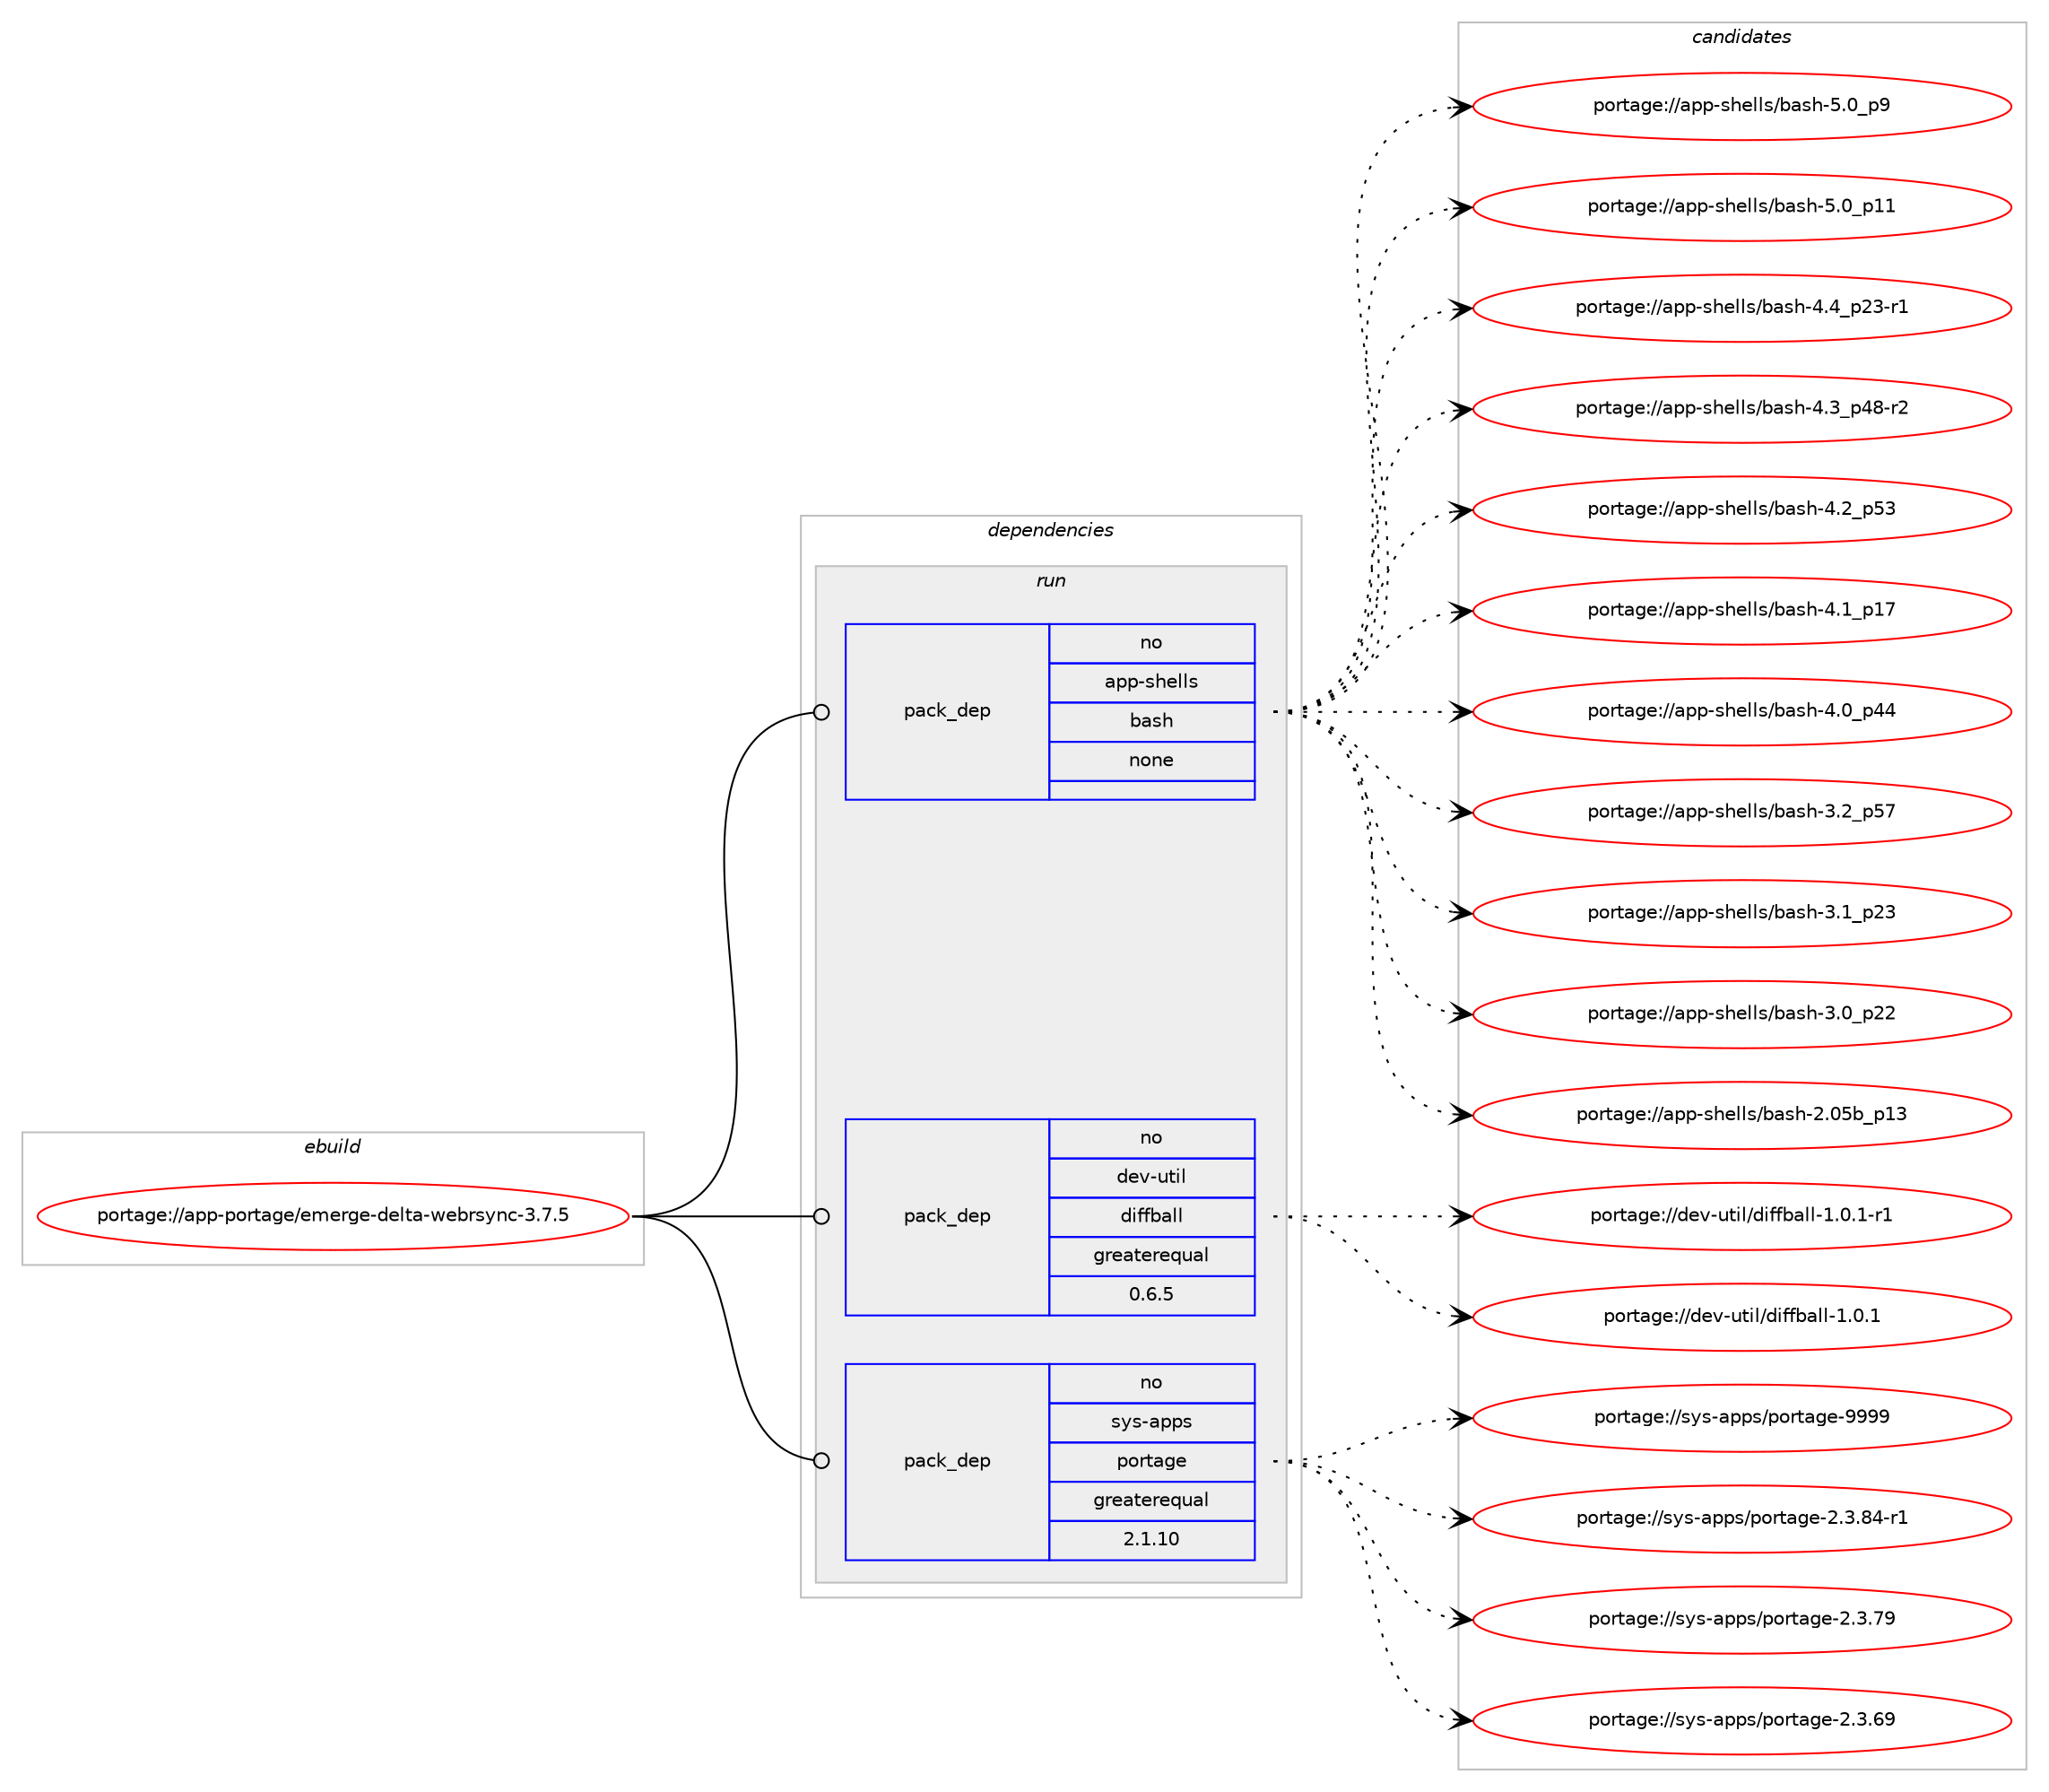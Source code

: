 digraph prolog {

# *************
# Graph options
# *************

newrank=true;
concentrate=true;
compound=true;
graph [rankdir=LR,fontname=Helvetica,fontsize=10,ranksep=1.5];#, ranksep=2.5, nodesep=0.2];
edge  [arrowhead=vee];
node  [fontname=Helvetica,fontsize=10];

# **********
# The ebuild
# **********

subgraph cluster_leftcol {
color=gray;
label=<<i>ebuild</i>>;
id [label="portage://app-portage/emerge-delta-webrsync-3.7.5", color=red, width=4, href="../app-portage/emerge-delta-webrsync-3.7.5.svg"];
}

# ****************
# The dependencies
# ****************

subgraph cluster_midcol {
color=gray;
label=<<i>dependencies</i>>;
subgraph cluster_compile {
fillcolor="#eeeeee";
style=filled;
label=<<i>compile</i>>;
}
subgraph cluster_compileandrun {
fillcolor="#eeeeee";
style=filled;
label=<<i>compile and run</i>>;
}
subgraph cluster_run {
fillcolor="#eeeeee";
style=filled;
label=<<i>run</i>>;
subgraph pack453067 {
dependency602485 [label=<<TABLE BORDER="0" CELLBORDER="1" CELLSPACING="0" CELLPADDING="4" WIDTH="220"><TR><TD ROWSPAN="6" CELLPADDING="30">pack_dep</TD></TR><TR><TD WIDTH="110">no</TD></TR><TR><TD>app-shells</TD></TR><TR><TD>bash</TD></TR><TR><TD>none</TD></TR><TR><TD></TD></TR></TABLE>>, shape=none, color=blue];
}
id:e -> dependency602485:w [weight=20,style="solid",arrowhead="odot"];
subgraph pack453068 {
dependency602486 [label=<<TABLE BORDER="0" CELLBORDER="1" CELLSPACING="0" CELLPADDING="4" WIDTH="220"><TR><TD ROWSPAN="6" CELLPADDING="30">pack_dep</TD></TR><TR><TD WIDTH="110">no</TD></TR><TR><TD>dev-util</TD></TR><TR><TD>diffball</TD></TR><TR><TD>greaterequal</TD></TR><TR><TD>0.6.5</TD></TR></TABLE>>, shape=none, color=blue];
}
id:e -> dependency602486:w [weight=20,style="solid",arrowhead="odot"];
subgraph pack453069 {
dependency602487 [label=<<TABLE BORDER="0" CELLBORDER="1" CELLSPACING="0" CELLPADDING="4" WIDTH="220"><TR><TD ROWSPAN="6" CELLPADDING="30">pack_dep</TD></TR><TR><TD WIDTH="110">no</TD></TR><TR><TD>sys-apps</TD></TR><TR><TD>portage</TD></TR><TR><TD>greaterequal</TD></TR><TR><TD>2.1.10</TD></TR></TABLE>>, shape=none, color=blue];
}
id:e -> dependency602487:w [weight=20,style="solid",arrowhead="odot"];
}
}

# **************
# The candidates
# **************

subgraph cluster_choices {
rank=same;
color=gray;
label=<<i>candidates</i>>;

subgraph choice453067 {
color=black;
nodesep=1;
choice9711211245115104101108108115479897115104455346489511257 [label="portage://app-shells/bash-5.0_p9", color=red, width=4,href="../app-shells/bash-5.0_p9.svg"];
choice971121124511510410110810811547989711510445534648951124949 [label="portage://app-shells/bash-5.0_p11", color=red, width=4,href="../app-shells/bash-5.0_p11.svg"];
choice9711211245115104101108108115479897115104455246529511250514511449 [label="portage://app-shells/bash-4.4_p23-r1", color=red, width=4,href="../app-shells/bash-4.4_p23-r1.svg"];
choice9711211245115104101108108115479897115104455246519511252564511450 [label="portage://app-shells/bash-4.3_p48-r2", color=red, width=4,href="../app-shells/bash-4.3_p48-r2.svg"];
choice971121124511510410110810811547989711510445524650951125351 [label="portage://app-shells/bash-4.2_p53", color=red, width=4,href="../app-shells/bash-4.2_p53.svg"];
choice971121124511510410110810811547989711510445524649951124955 [label="portage://app-shells/bash-4.1_p17", color=red, width=4,href="../app-shells/bash-4.1_p17.svg"];
choice971121124511510410110810811547989711510445524648951125252 [label="portage://app-shells/bash-4.0_p44", color=red, width=4,href="../app-shells/bash-4.0_p44.svg"];
choice971121124511510410110810811547989711510445514650951125355 [label="portage://app-shells/bash-3.2_p57", color=red, width=4,href="../app-shells/bash-3.2_p57.svg"];
choice971121124511510410110810811547989711510445514649951125051 [label="portage://app-shells/bash-3.1_p23", color=red, width=4,href="../app-shells/bash-3.1_p23.svg"];
choice971121124511510410110810811547989711510445514648951125050 [label="portage://app-shells/bash-3.0_p22", color=red, width=4,href="../app-shells/bash-3.0_p22.svg"];
choice9711211245115104101108108115479897115104455046485398951124951 [label="portage://app-shells/bash-2.05b_p13", color=red, width=4,href="../app-shells/bash-2.05b_p13.svg"];
dependency602485:e -> choice9711211245115104101108108115479897115104455346489511257:w [style=dotted,weight="100"];
dependency602485:e -> choice971121124511510410110810811547989711510445534648951124949:w [style=dotted,weight="100"];
dependency602485:e -> choice9711211245115104101108108115479897115104455246529511250514511449:w [style=dotted,weight="100"];
dependency602485:e -> choice9711211245115104101108108115479897115104455246519511252564511450:w [style=dotted,weight="100"];
dependency602485:e -> choice971121124511510410110810811547989711510445524650951125351:w [style=dotted,weight="100"];
dependency602485:e -> choice971121124511510410110810811547989711510445524649951124955:w [style=dotted,weight="100"];
dependency602485:e -> choice971121124511510410110810811547989711510445524648951125252:w [style=dotted,weight="100"];
dependency602485:e -> choice971121124511510410110810811547989711510445514650951125355:w [style=dotted,weight="100"];
dependency602485:e -> choice971121124511510410110810811547989711510445514649951125051:w [style=dotted,weight="100"];
dependency602485:e -> choice971121124511510410110810811547989711510445514648951125050:w [style=dotted,weight="100"];
dependency602485:e -> choice9711211245115104101108108115479897115104455046485398951124951:w [style=dotted,weight="100"];
}
subgraph choice453068 {
color=black;
nodesep=1;
choice100101118451171161051084710010510210298971081084549464846494511449 [label="portage://dev-util/diffball-1.0.1-r1", color=red, width=4,href="../dev-util/diffball-1.0.1-r1.svg"];
choice10010111845117116105108471001051021029897108108454946484649 [label="portage://dev-util/diffball-1.0.1", color=red, width=4,href="../dev-util/diffball-1.0.1.svg"];
dependency602486:e -> choice100101118451171161051084710010510210298971081084549464846494511449:w [style=dotted,weight="100"];
dependency602486:e -> choice10010111845117116105108471001051021029897108108454946484649:w [style=dotted,weight="100"];
}
subgraph choice453069 {
color=black;
nodesep=1;
choice115121115459711211211547112111114116971031014557575757 [label="portage://sys-apps/portage-9999", color=red, width=4,href="../sys-apps/portage-9999.svg"];
choice11512111545971121121154711211111411697103101455046514656524511449 [label="portage://sys-apps/portage-2.3.84-r1", color=red, width=4,href="../sys-apps/portage-2.3.84-r1.svg"];
choice1151211154597112112115471121111141169710310145504651465557 [label="portage://sys-apps/portage-2.3.79", color=red, width=4,href="../sys-apps/portage-2.3.79.svg"];
choice1151211154597112112115471121111141169710310145504651465457 [label="portage://sys-apps/portage-2.3.69", color=red, width=4,href="../sys-apps/portage-2.3.69.svg"];
dependency602487:e -> choice115121115459711211211547112111114116971031014557575757:w [style=dotted,weight="100"];
dependency602487:e -> choice11512111545971121121154711211111411697103101455046514656524511449:w [style=dotted,weight="100"];
dependency602487:e -> choice1151211154597112112115471121111141169710310145504651465557:w [style=dotted,weight="100"];
dependency602487:e -> choice1151211154597112112115471121111141169710310145504651465457:w [style=dotted,weight="100"];
}
}

}
